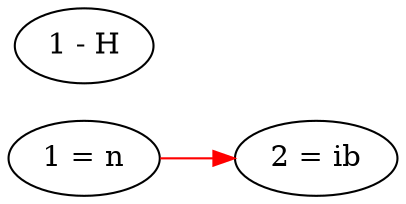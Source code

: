 digraph hook_02 {


  # Weirdly, if you specify horizontal direction, you
  #   have to put the new nodes before the old nodes.
  rankdir="LR";


  # New node relations.
  "1 = n" -> "2 = ib" [color = red]


  # Old node relations.
  "1 - H"


}

